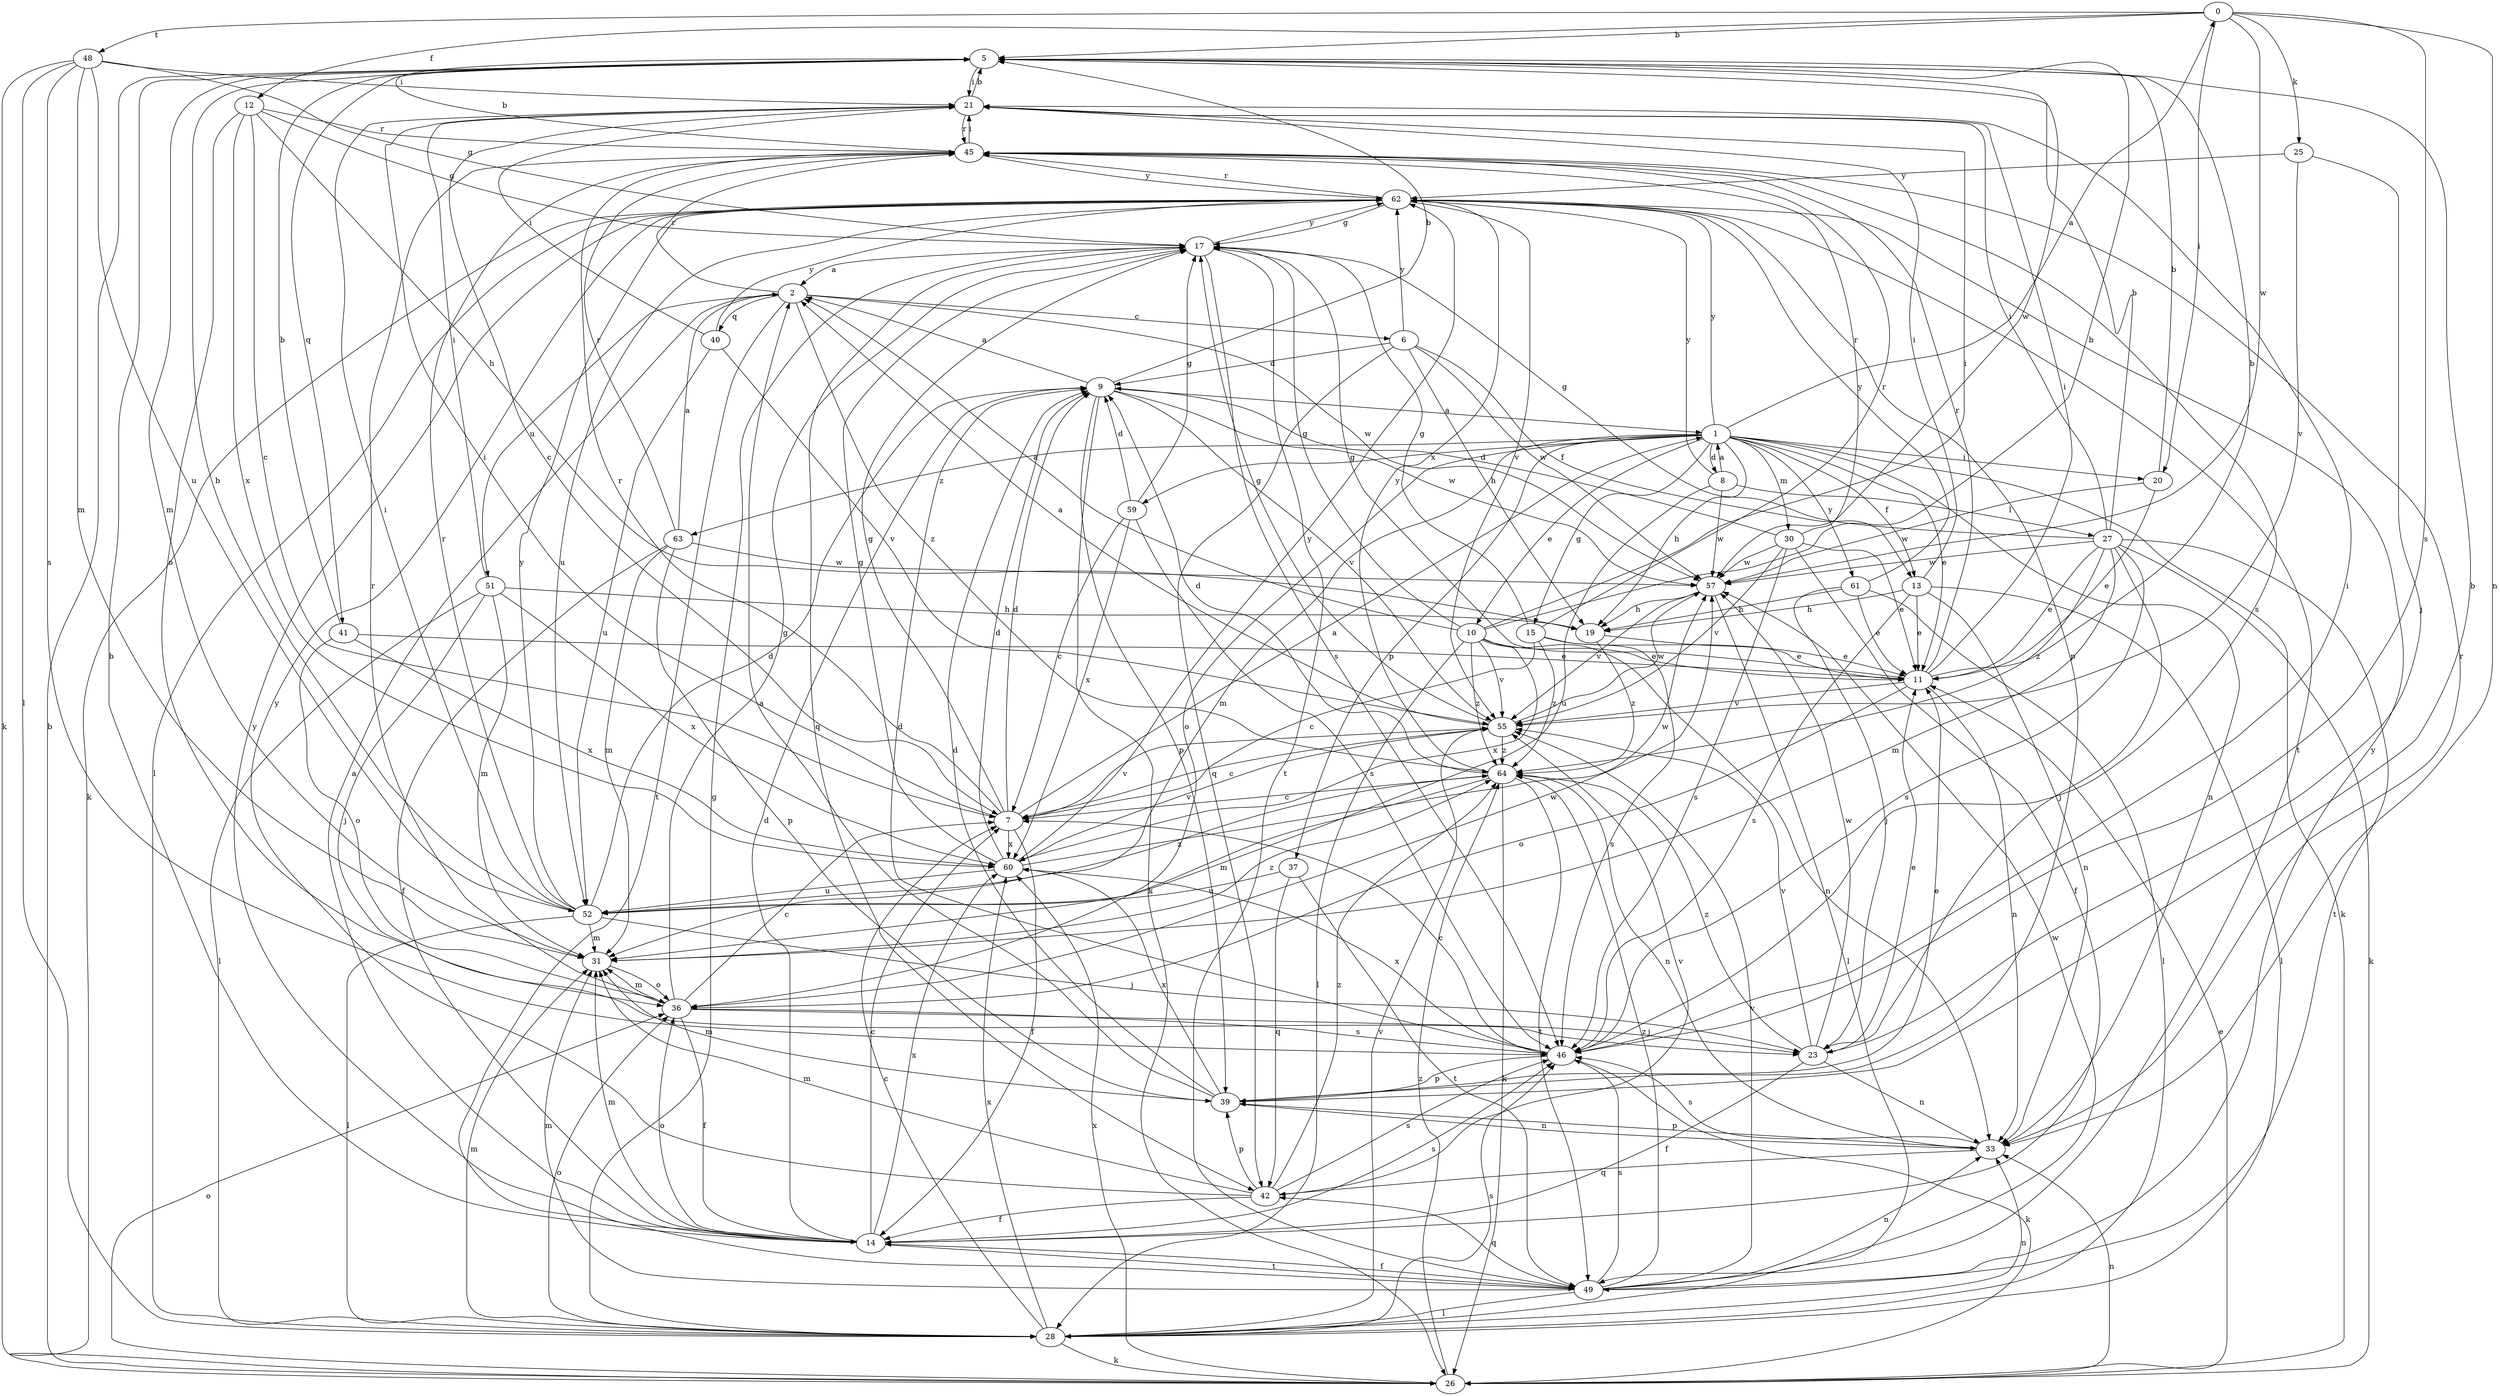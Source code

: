 strict digraph  {
0;
1;
2;
5;
6;
7;
8;
9;
10;
11;
12;
13;
14;
15;
17;
19;
20;
21;
23;
25;
26;
27;
28;
30;
31;
33;
36;
37;
39;
40;
41;
42;
45;
46;
48;
49;
51;
52;
55;
57;
59;
60;
61;
62;
63;
64;
0 -> 5  [label=b];
0 -> 12  [label=f];
0 -> 20  [label=i];
0 -> 25  [label=k];
0 -> 33  [label=n];
0 -> 46  [label=s];
0 -> 48  [label=t];
0 -> 57  [label=w];
1 -> 0  [label=a];
1 -> 8  [label=d];
1 -> 10  [label=e];
1 -> 11  [label=e];
1 -> 13  [label=f];
1 -> 15  [label=g];
1 -> 19  [label=h];
1 -> 20  [label=i];
1 -> 26  [label=k];
1 -> 30  [label=m];
1 -> 31  [label=m];
1 -> 33  [label=n];
1 -> 36  [label=o];
1 -> 37  [label=p];
1 -> 59  [label=x];
1 -> 61  [label=y];
1 -> 62  [label=y];
1 -> 63  [label=z];
2 -> 6  [label=c];
2 -> 40  [label=q];
2 -> 45  [label=r];
2 -> 49  [label=t];
2 -> 51  [label=u];
2 -> 57  [label=w];
2 -> 64  [label=z];
5 -> 21  [label=i];
5 -> 31  [label=m];
5 -> 41  [label=q];
5 -> 57  [label=w];
6 -> 9  [label=d];
6 -> 13  [label=f];
6 -> 19  [label=h];
6 -> 42  [label=q];
6 -> 57  [label=w];
6 -> 62  [label=y];
7 -> 1  [label=a];
7 -> 9  [label=d];
7 -> 14  [label=f];
7 -> 17  [label=g];
7 -> 21  [label=i];
7 -> 45  [label=r];
7 -> 55  [label=v];
7 -> 60  [label=x];
8 -> 1  [label=a];
8 -> 27  [label=l];
8 -> 52  [label=u];
8 -> 57  [label=w];
8 -> 62  [label=y];
9 -> 1  [label=a];
9 -> 2  [label=a];
9 -> 5  [label=b];
9 -> 26  [label=k];
9 -> 39  [label=p];
9 -> 55  [label=v];
9 -> 57  [label=w];
10 -> 2  [label=a];
10 -> 5  [label=b];
10 -> 11  [label=e];
10 -> 17  [label=g];
10 -> 21  [label=i];
10 -> 28  [label=l];
10 -> 33  [label=n];
10 -> 55  [label=v];
10 -> 60  [label=x];
10 -> 64  [label=z];
11 -> 5  [label=b];
11 -> 17  [label=g];
11 -> 21  [label=i];
11 -> 33  [label=n];
11 -> 36  [label=o];
11 -> 45  [label=r];
11 -> 55  [label=v];
12 -> 7  [label=c];
12 -> 17  [label=g];
12 -> 19  [label=h];
12 -> 36  [label=o];
12 -> 45  [label=r];
12 -> 60  [label=x];
13 -> 11  [label=e];
13 -> 19  [label=h];
13 -> 21  [label=i];
13 -> 28  [label=l];
13 -> 33  [label=n];
13 -> 46  [label=s];
14 -> 2  [label=a];
14 -> 5  [label=b];
14 -> 7  [label=c];
14 -> 9  [label=d];
14 -> 31  [label=m];
14 -> 36  [label=o];
14 -> 46  [label=s];
14 -> 49  [label=t];
14 -> 60  [label=x];
14 -> 62  [label=y];
15 -> 7  [label=c];
15 -> 11  [label=e];
15 -> 17  [label=g];
15 -> 45  [label=r];
15 -> 46  [label=s];
15 -> 64  [label=z];
17 -> 2  [label=a];
17 -> 42  [label=q];
17 -> 46  [label=s];
17 -> 49  [label=t];
17 -> 62  [label=y];
19 -> 11  [label=e];
19 -> 64  [label=z];
20 -> 5  [label=b];
20 -> 11  [label=e];
20 -> 57  [label=w];
21 -> 5  [label=b];
21 -> 7  [label=c];
21 -> 45  [label=r];
23 -> 11  [label=e];
23 -> 14  [label=f];
23 -> 33  [label=n];
23 -> 55  [label=v];
23 -> 57  [label=w];
23 -> 64  [label=z];
25 -> 23  [label=j];
25 -> 55  [label=v];
25 -> 62  [label=y];
26 -> 5  [label=b];
26 -> 11  [label=e];
26 -> 33  [label=n];
26 -> 36  [label=o];
26 -> 60  [label=x];
26 -> 64  [label=z];
27 -> 5  [label=b];
27 -> 11  [label=e];
27 -> 17  [label=g];
27 -> 21  [label=i];
27 -> 23  [label=j];
27 -> 26  [label=k];
27 -> 31  [label=m];
27 -> 46  [label=s];
27 -> 49  [label=t];
27 -> 57  [label=w];
27 -> 64  [label=z];
28 -> 7  [label=c];
28 -> 17  [label=g];
28 -> 26  [label=k];
28 -> 31  [label=m];
28 -> 33  [label=n];
28 -> 36  [label=o];
28 -> 46  [label=s];
28 -> 55  [label=v];
28 -> 60  [label=x];
30 -> 9  [label=d];
30 -> 11  [label=e];
30 -> 14  [label=f];
30 -> 45  [label=r];
30 -> 46  [label=s];
30 -> 55  [label=v];
30 -> 57  [label=w];
31 -> 36  [label=o];
31 -> 64  [label=z];
33 -> 39  [label=p];
33 -> 42  [label=q];
33 -> 45  [label=r];
33 -> 46  [label=s];
36 -> 7  [label=c];
36 -> 14  [label=f];
36 -> 17  [label=g];
36 -> 23  [label=j];
36 -> 31  [label=m];
36 -> 45  [label=r];
36 -> 46  [label=s];
36 -> 57  [label=w];
37 -> 42  [label=q];
37 -> 49  [label=t];
37 -> 52  [label=u];
39 -> 2  [label=a];
39 -> 5  [label=b];
39 -> 9  [label=d];
39 -> 11  [label=e];
39 -> 31  [label=m];
39 -> 33  [label=n];
39 -> 60  [label=x];
40 -> 21  [label=i];
40 -> 52  [label=u];
40 -> 55  [label=v];
40 -> 62  [label=y];
41 -> 5  [label=b];
41 -> 11  [label=e];
41 -> 36  [label=o];
41 -> 60  [label=x];
42 -> 14  [label=f];
42 -> 31  [label=m];
42 -> 39  [label=p];
42 -> 46  [label=s];
42 -> 55  [label=v];
42 -> 62  [label=y];
42 -> 64  [label=z];
45 -> 5  [label=b];
45 -> 21  [label=i];
45 -> 46  [label=s];
45 -> 62  [label=y];
46 -> 7  [label=c];
46 -> 9  [label=d];
46 -> 21  [label=i];
46 -> 26  [label=k];
46 -> 39  [label=p];
46 -> 60  [label=x];
48 -> 17  [label=g];
48 -> 21  [label=i];
48 -> 26  [label=k];
48 -> 28  [label=l];
48 -> 31  [label=m];
48 -> 46  [label=s];
48 -> 52  [label=u];
49 -> 14  [label=f];
49 -> 28  [label=l];
49 -> 31  [label=m];
49 -> 33  [label=n];
49 -> 42  [label=q];
49 -> 46  [label=s];
49 -> 55  [label=v];
49 -> 57  [label=w];
49 -> 62  [label=y];
49 -> 64  [label=z];
51 -> 19  [label=h];
51 -> 21  [label=i];
51 -> 23  [label=j];
51 -> 28  [label=l];
51 -> 31  [label=m];
51 -> 60  [label=x];
52 -> 5  [label=b];
52 -> 9  [label=d];
52 -> 21  [label=i];
52 -> 23  [label=j];
52 -> 28  [label=l];
52 -> 31  [label=m];
52 -> 45  [label=r];
52 -> 62  [label=y];
52 -> 64  [label=z];
55 -> 2  [label=a];
55 -> 7  [label=c];
55 -> 17  [label=g];
55 -> 57  [label=w];
55 -> 64  [label=z];
57 -> 19  [label=h];
57 -> 28  [label=l];
57 -> 55  [label=v];
59 -> 7  [label=c];
59 -> 9  [label=d];
59 -> 17  [label=g];
59 -> 46  [label=s];
59 -> 60  [label=x];
60 -> 9  [label=d];
60 -> 17  [label=g];
60 -> 52  [label=u];
60 -> 55  [label=v];
60 -> 57  [label=w];
60 -> 62  [label=y];
61 -> 11  [label=e];
61 -> 19  [label=h];
61 -> 23  [label=j];
61 -> 28  [label=l];
61 -> 62  [label=y];
62 -> 17  [label=g];
62 -> 26  [label=k];
62 -> 28  [label=l];
62 -> 39  [label=p];
62 -> 45  [label=r];
62 -> 49  [label=t];
62 -> 52  [label=u];
62 -> 55  [label=v];
63 -> 2  [label=a];
63 -> 14  [label=f];
63 -> 31  [label=m];
63 -> 39  [label=p];
63 -> 45  [label=r];
63 -> 57  [label=w];
64 -> 7  [label=c];
64 -> 9  [label=d];
64 -> 26  [label=k];
64 -> 31  [label=m];
64 -> 33  [label=n];
64 -> 49  [label=t];
64 -> 62  [label=y];
}
